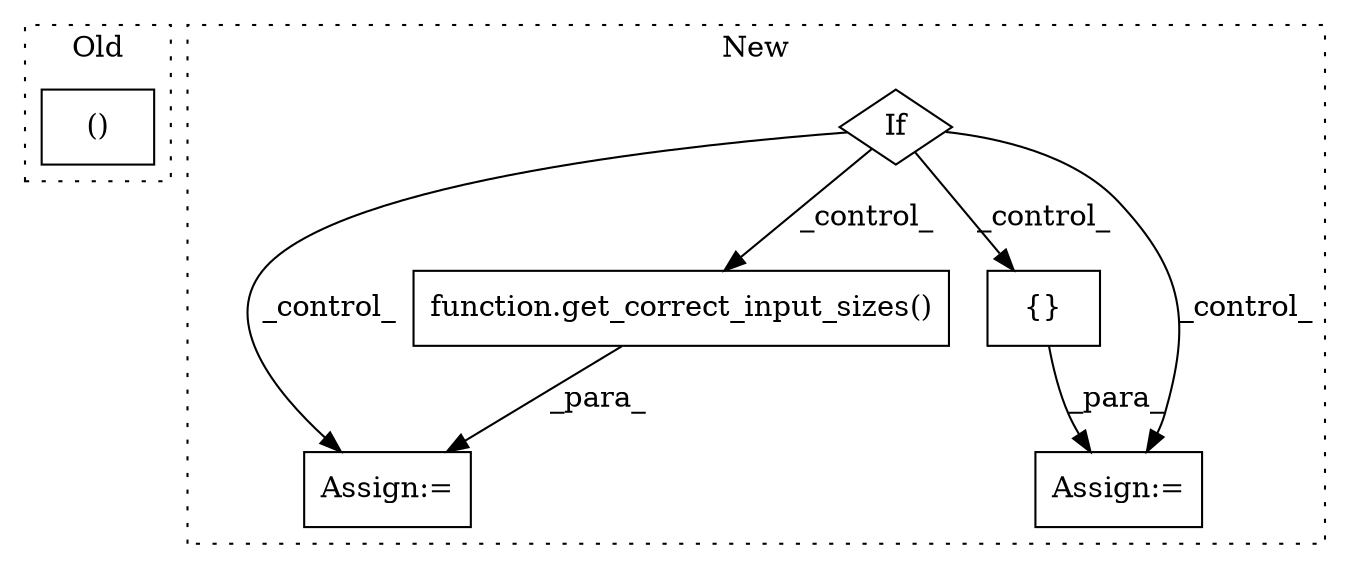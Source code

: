 digraph G {
subgraph cluster0 {
1 [label="()" a="54" s="6658" l="20" shape="box"];
label = "Old";
style="dotted";
}
subgraph cluster1 {
2 [label="function.get_correct_input_sizes()" a="75" s="6925,6959" l="24,1" shape="box"];
3 [label="If" a="96" s="6789" l="3" shape="diamond"];
4 [label="{}" a="59" s="6864,6876" l="1,0" shape="box"];
5 [label="Assign:=" a="68" s="6922" l="3" shape="box"];
6 [label="Assign:=" a="68" s="6861" l="3" shape="box"];
label = "New";
style="dotted";
}
2 -> 5 [label="_para_"];
3 -> 2 [label="_control_"];
3 -> 4 [label="_control_"];
3 -> 6 [label="_control_"];
3 -> 5 [label="_control_"];
4 -> 6 [label="_para_"];
}